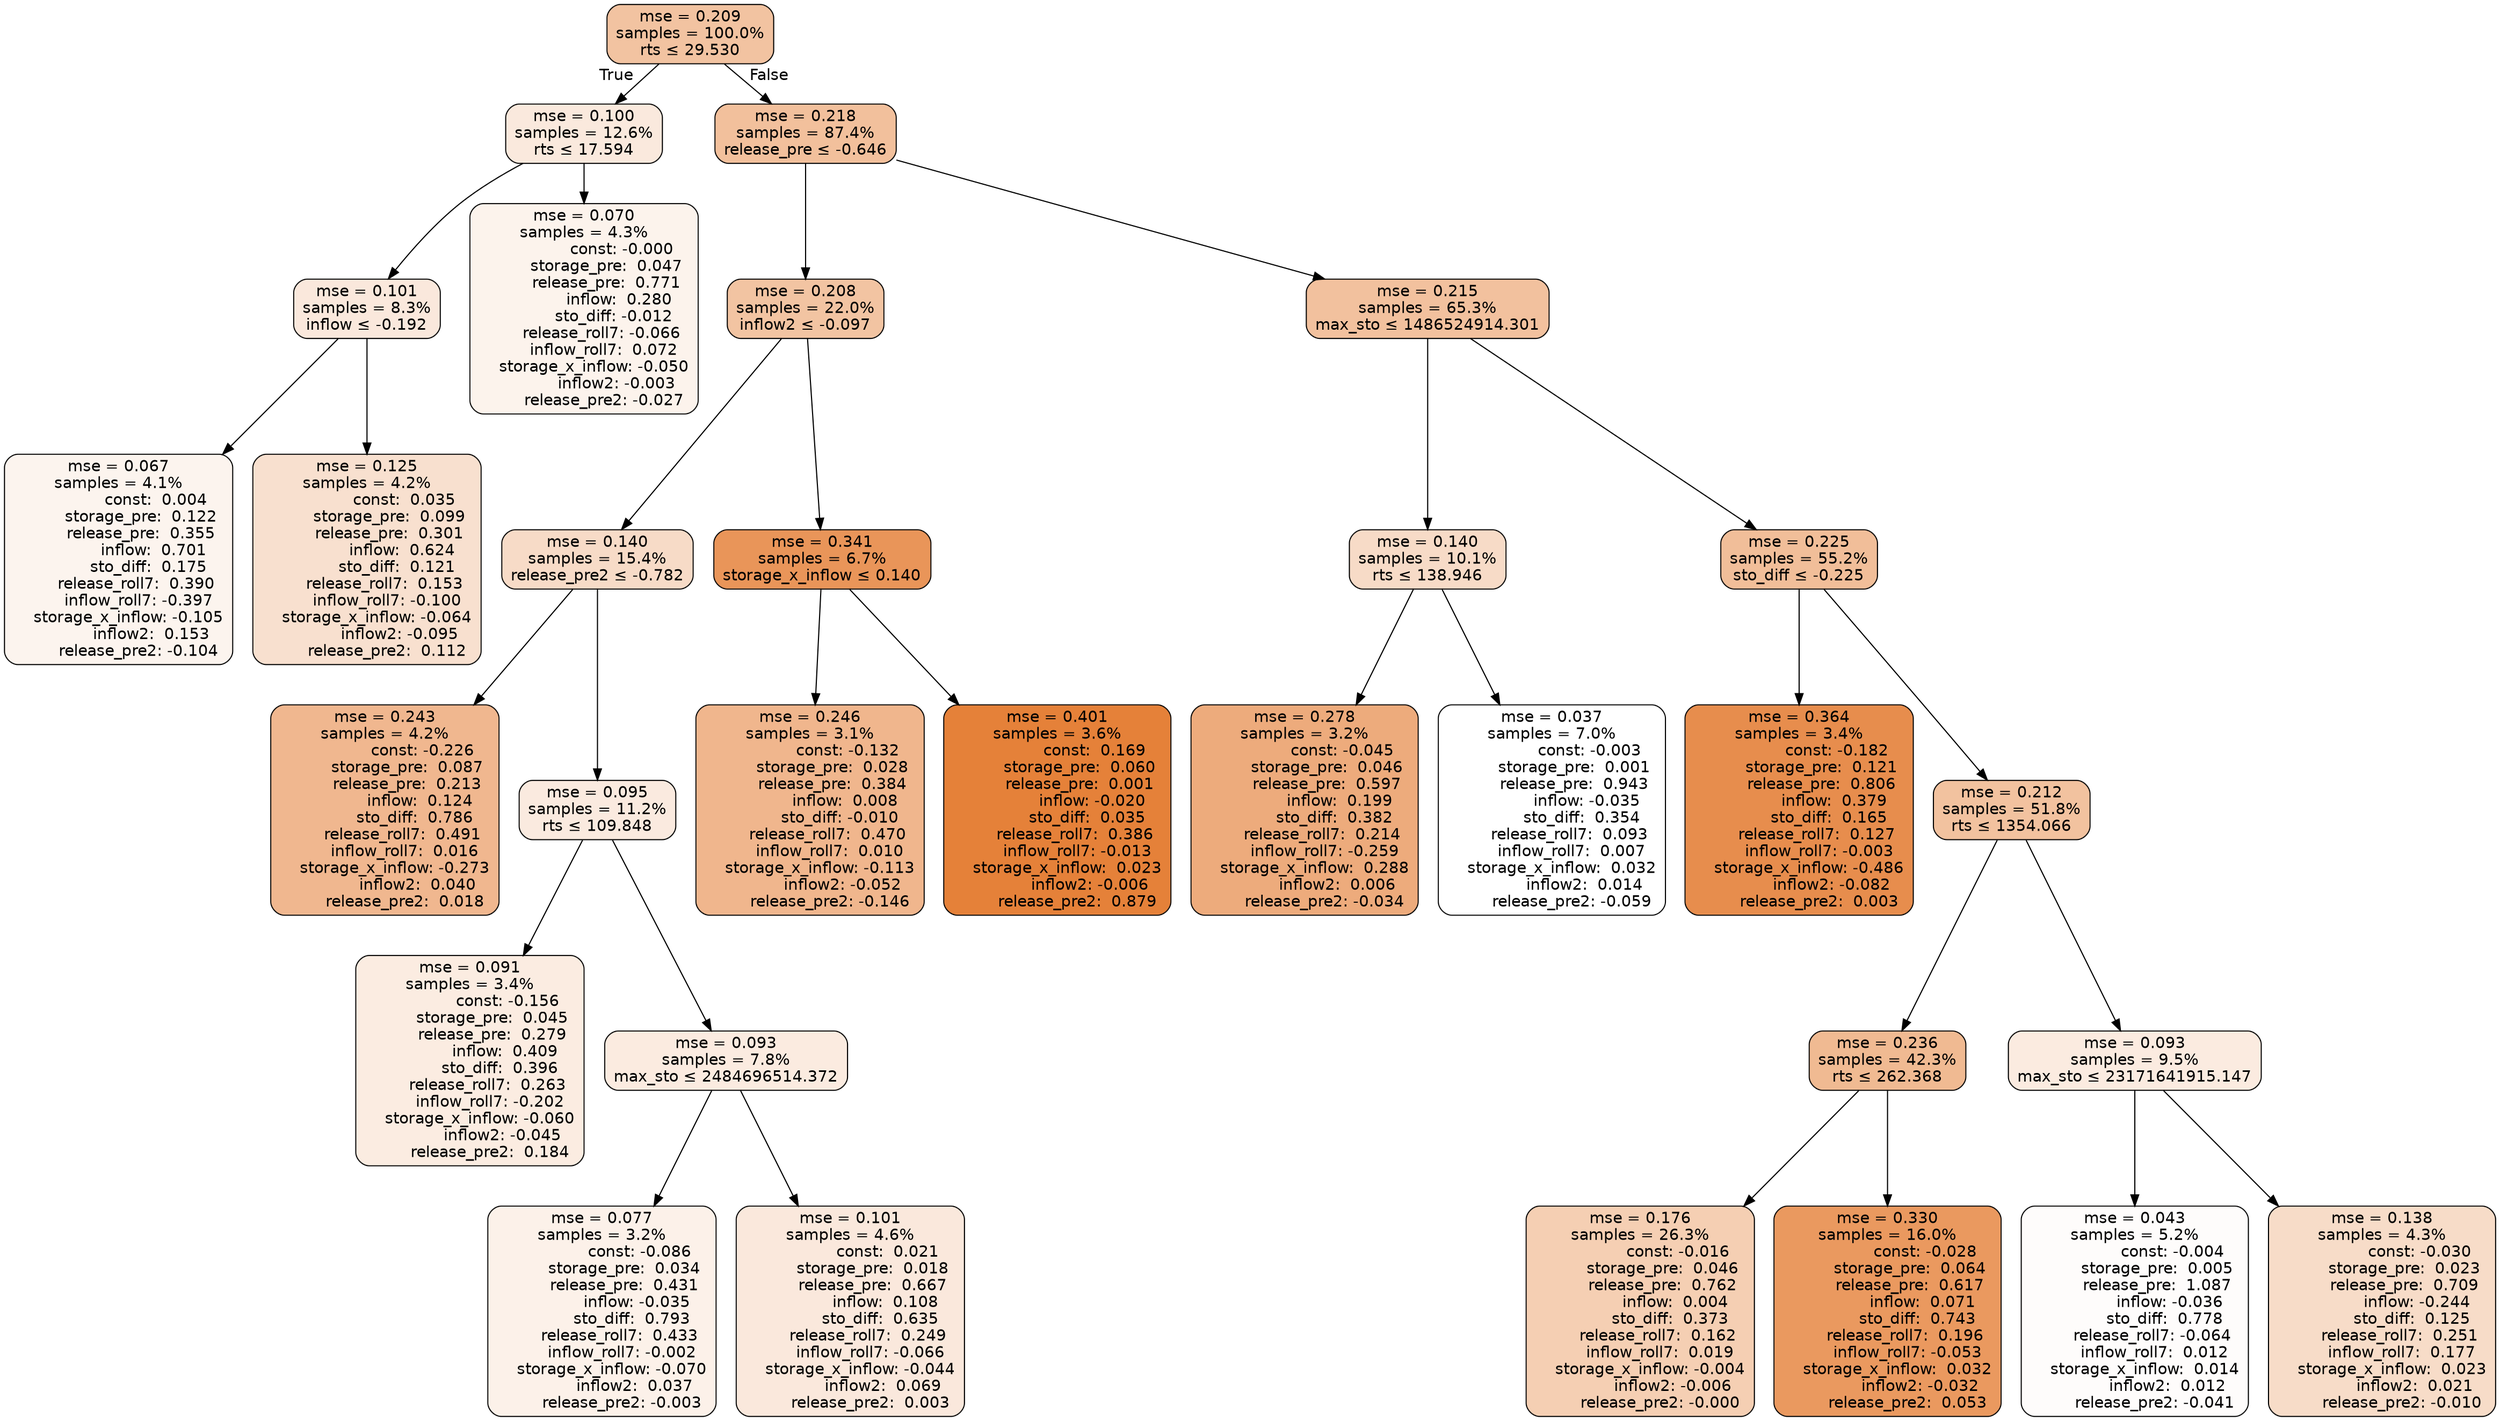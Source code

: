 digraph tree {
bgcolor="transparent"
node [shape=rectangle, style="filled, rounded", color="black", fontname=helvetica] ;
edge [fontname=helvetica] ;
	"0" [label="mse = 0.209
samples = 100.0%
rts &le; 29.530", fillcolor="#f2c3a1"]
	"1" [label="mse = 0.100
samples = 12.6%
rts &le; 17.594", fillcolor="#fae9dd"]
	"2" [label="mse = 0.101
samples = 8.3%
inflow &le; -0.192", fillcolor="#fae8dc"]
	"3" [label="mse = 0.067
samples = 4.1%
               const:  0.004
         storage_pre:  0.122
         release_pre:  0.355
              inflow:  0.701
            sto_diff:  0.175
       release_roll7:  0.390
        inflow_roll7: -0.397
    storage_x_inflow: -0.105
             inflow2:  0.153
        release_pre2: -0.104", fillcolor="#fcf4ee"]
	"4" [label="mse = 0.125
samples = 4.2%
               const:  0.035
         storage_pre:  0.099
         release_pre:  0.301
              inflow:  0.624
            sto_diff:  0.121
       release_roll7:  0.153
        inflow_roll7: -0.100
    storage_x_inflow: -0.064
             inflow2: -0.095
        release_pre2:  0.112", fillcolor="#f8e0cf"]
	"5" [label="mse = 0.070
samples = 4.3%
               const: -0.000
         storage_pre:  0.047
         release_pre:  0.771
              inflow:  0.280
            sto_diff: -0.012
       release_roll7: -0.066
        inflow_roll7:  0.072
    storage_x_inflow: -0.050
             inflow2: -0.003
        release_pre2: -0.027", fillcolor="#fcf3ec"]
	"6" [label="mse = 0.218
samples = 87.4%
release_pre &le; -0.646", fillcolor="#f2c09c"]
	"7" [label="mse = 0.208
samples = 22.0%
inflow2 &le; -0.097", fillcolor="#f2c4a2"]
	"8" [label="mse = 0.140
samples = 15.4%
release_pre2 &le; -0.782", fillcolor="#f7dbc7"]
	"9" [label="mse = 0.243
samples = 4.2%
               const: -0.226
         storage_pre:  0.087
         release_pre:  0.213
              inflow:  0.124
            sto_diff:  0.786
       release_roll7:  0.491
        inflow_roll7:  0.016
    storage_x_inflow: -0.273
             inflow2:  0.040
        release_pre2:  0.018", fillcolor="#f0b78f"]
	"10" [label="mse = 0.095
samples = 11.2%
rts &le; 109.848", fillcolor="#faeadf"]
	"11" [label="mse = 0.091
samples = 3.4%
               const: -0.156
         storage_pre:  0.045
         release_pre:  0.279
              inflow:  0.409
            sto_diff:  0.396
       release_roll7:  0.263
        inflow_roll7: -0.202
    storage_x_inflow: -0.060
             inflow2: -0.045
        release_pre2:  0.184", fillcolor="#fbece1"]
	"12" [label="mse = 0.093
samples = 7.8%
max_sto &le; 2484696514.372", fillcolor="#fbebe0"]
	"13" [label="mse = 0.077
samples = 3.2%
               const: -0.086
         storage_pre:  0.034
         release_pre:  0.431
              inflow: -0.035
            sto_diff:  0.793
       release_roll7:  0.433
        inflow_roll7: -0.002
    storage_x_inflow: -0.070
             inflow2:  0.037
        release_pre2: -0.003", fillcolor="#fcf1e9"]
	"14" [label="mse = 0.101
samples = 4.6%
               const:  0.021
         storage_pre:  0.018
         release_pre:  0.667
              inflow:  0.108
            sto_diff:  0.635
       release_roll7:  0.249
        inflow_roll7: -0.066
    storage_x_inflow: -0.044
             inflow2:  0.069
        release_pre2:  0.003", fillcolor="#fae8dc"]
	"15" [label="mse = 0.341
samples = 6.7%
storage_x_inflow &le; 0.140", fillcolor="#e99559"]
	"16" [label="mse = 0.246
samples = 3.1%
               const: -0.132
         storage_pre:  0.028
         release_pre:  0.384
              inflow:  0.008
            sto_diff: -0.010
       release_roll7:  0.470
        inflow_roll7:  0.010
    storage_x_inflow: -0.113
             inflow2: -0.052
        release_pre2: -0.146", fillcolor="#f0b68d"]
	"17" [label="mse = 0.401
samples = 3.6%
               const:  0.169
         storage_pre:  0.060
         release_pre:  0.001
              inflow: -0.020
            sto_diff:  0.035
       release_roll7:  0.386
        inflow_roll7: -0.013
    storage_x_inflow:  0.023
             inflow2: -0.006
        release_pre2:  0.879", fillcolor="#e58139"]
	"18" [label="mse = 0.215
samples = 65.3%
max_sto &le; 1486524914.301", fillcolor="#f2c19e"]
	"19" [label="mse = 0.140
samples = 10.1%
rts &le; 138.946", fillcolor="#f7dbc7"]
	"20" [label="mse = 0.278
samples = 3.2%
               const: -0.045
         storage_pre:  0.046
         release_pre:  0.597
              inflow:  0.199
            sto_diff:  0.382
       release_roll7:  0.214
        inflow_roll7: -0.259
    storage_x_inflow:  0.288
             inflow2:  0.006
        release_pre2: -0.034", fillcolor="#edab7c"]
	"21" [label="mse = 0.037
samples = 7.0%
               const: -0.003
         storage_pre:  0.001
         release_pre:  0.943
              inflow: -0.035
            sto_diff:  0.354
       release_roll7:  0.093
        inflow_roll7:  0.007
    storage_x_inflow:  0.032
             inflow2:  0.014
        release_pre2: -0.059", fillcolor="#ffffff"]
	"22" [label="mse = 0.225
samples = 55.2%
sto_diff &le; -0.225", fillcolor="#f1be99"]
	"23" [label="mse = 0.364
samples = 3.4%
               const: -0.182
         storage_pre:  0.121
         release_pre:  0.806
              inflow:  0.379
            sto_diff:  0.165
       release_roll7:  0.127
        inflow_roll7: -0.003
    storage_x_inflow: -0.486
             inflow2: -0.082
        release_pre2:  0.003", fillcolor="#e78d4d"]
	"24" [label="mse = 0.212
samples = 51.8%
rts &le; 1354.066", fillcolor="#f2c29f"]
	"25" [label="mse = 0.236
samples = 42.3%
rts &le; 262.368", fillcolor="#f0ba92"]
	"26" [label="mse = 0.176
samples = 26.3%
               const: -0.016
         storage_pre:  0.046
         release_pre:  0.762
              inflow:  0.004
            sto_diff:  0.373
       release_roll7:  0.162
        inflow_roll7:  0.019
    storage_x_inflow: -0.004
             inflow2: -0.006
        release_pre2: -0.000", fillcolor="#f5cfb3"]
	"27" [label="mse = 0.330
samples = 16.0%
               const: -0.028
         storage_pre:  0.064
         release_pre:  0.617
              inflow:  0.071
            sto_diff:  0.743
       release_roll7:  0.196
        inflow_roll7: -0.053
    storage_x_inflow:  0.032
             inflow2: -0.032
        release_pre2:  0.053", fillcolor="#ea995f"]
	"28" [label="mse = 0.093
samples = 9.5%
max_sto &le; 23171641915.147", fillcolor="#fbebe0"]
	"29" [label="mse = 0.043
samples = 5.2%
               const: -0.004
         storage_pre:  0.005
         release_pre:  1.087
              inflow: -0.036
            sto_diff:  0.778
       release_roll7: -0.064
        inflow_roll7:  0.012
    storage_x_inflow:  0.014
             inflow2:  0.012
        release_pre2: -0.041", fillcolor="#fefcfb"]
	"30" [label="mse = 0.138
samples = 4.3%
               const: -0.030
         storage_pre:  0.023
         release_pre:  0.709
              inflow: -0.244
            sto_diff:  0.125
       release_roll7:  0.251
        inflow_roll7:  0.177
    storage_x_inflow:  0.023
             inflow2:  0.021
        release_pre2: -0.010", fillcolor="#f7dcc8"]

	"0" -> "1" [labeldistance=2.5, labelangle=45, headlabel="True"]
	"1" -> "2"
	"2" -> "3"
	"2" -> "4"
	"1" -> "5"
	"0" -> "6" [labeldistance=2.5, labelangle=-45, headlabel="False"]
	"6" -> "7"
	"7" -> "8"
	"8" -> "9"
	"8" -> "10"
	"10" -> "11"
	"10" -> "12"
	"12" -> "13"
	"12" -> "14"
	"7" -> "15"
	"15" -> "16"
	"15" -> "17"
	"6" -> "18"
	"18" -> "19"
	"19" -> "20"
	"19" -> "21"
	"18" -> "22"
	"22" -> "23"
	"22" -> "24"
	"24" -> "25"
	"25" -> "26"
	"25" -> "27"
	"24" -> "28"
	"28" -> "29"
	"28" -> "30"
}

